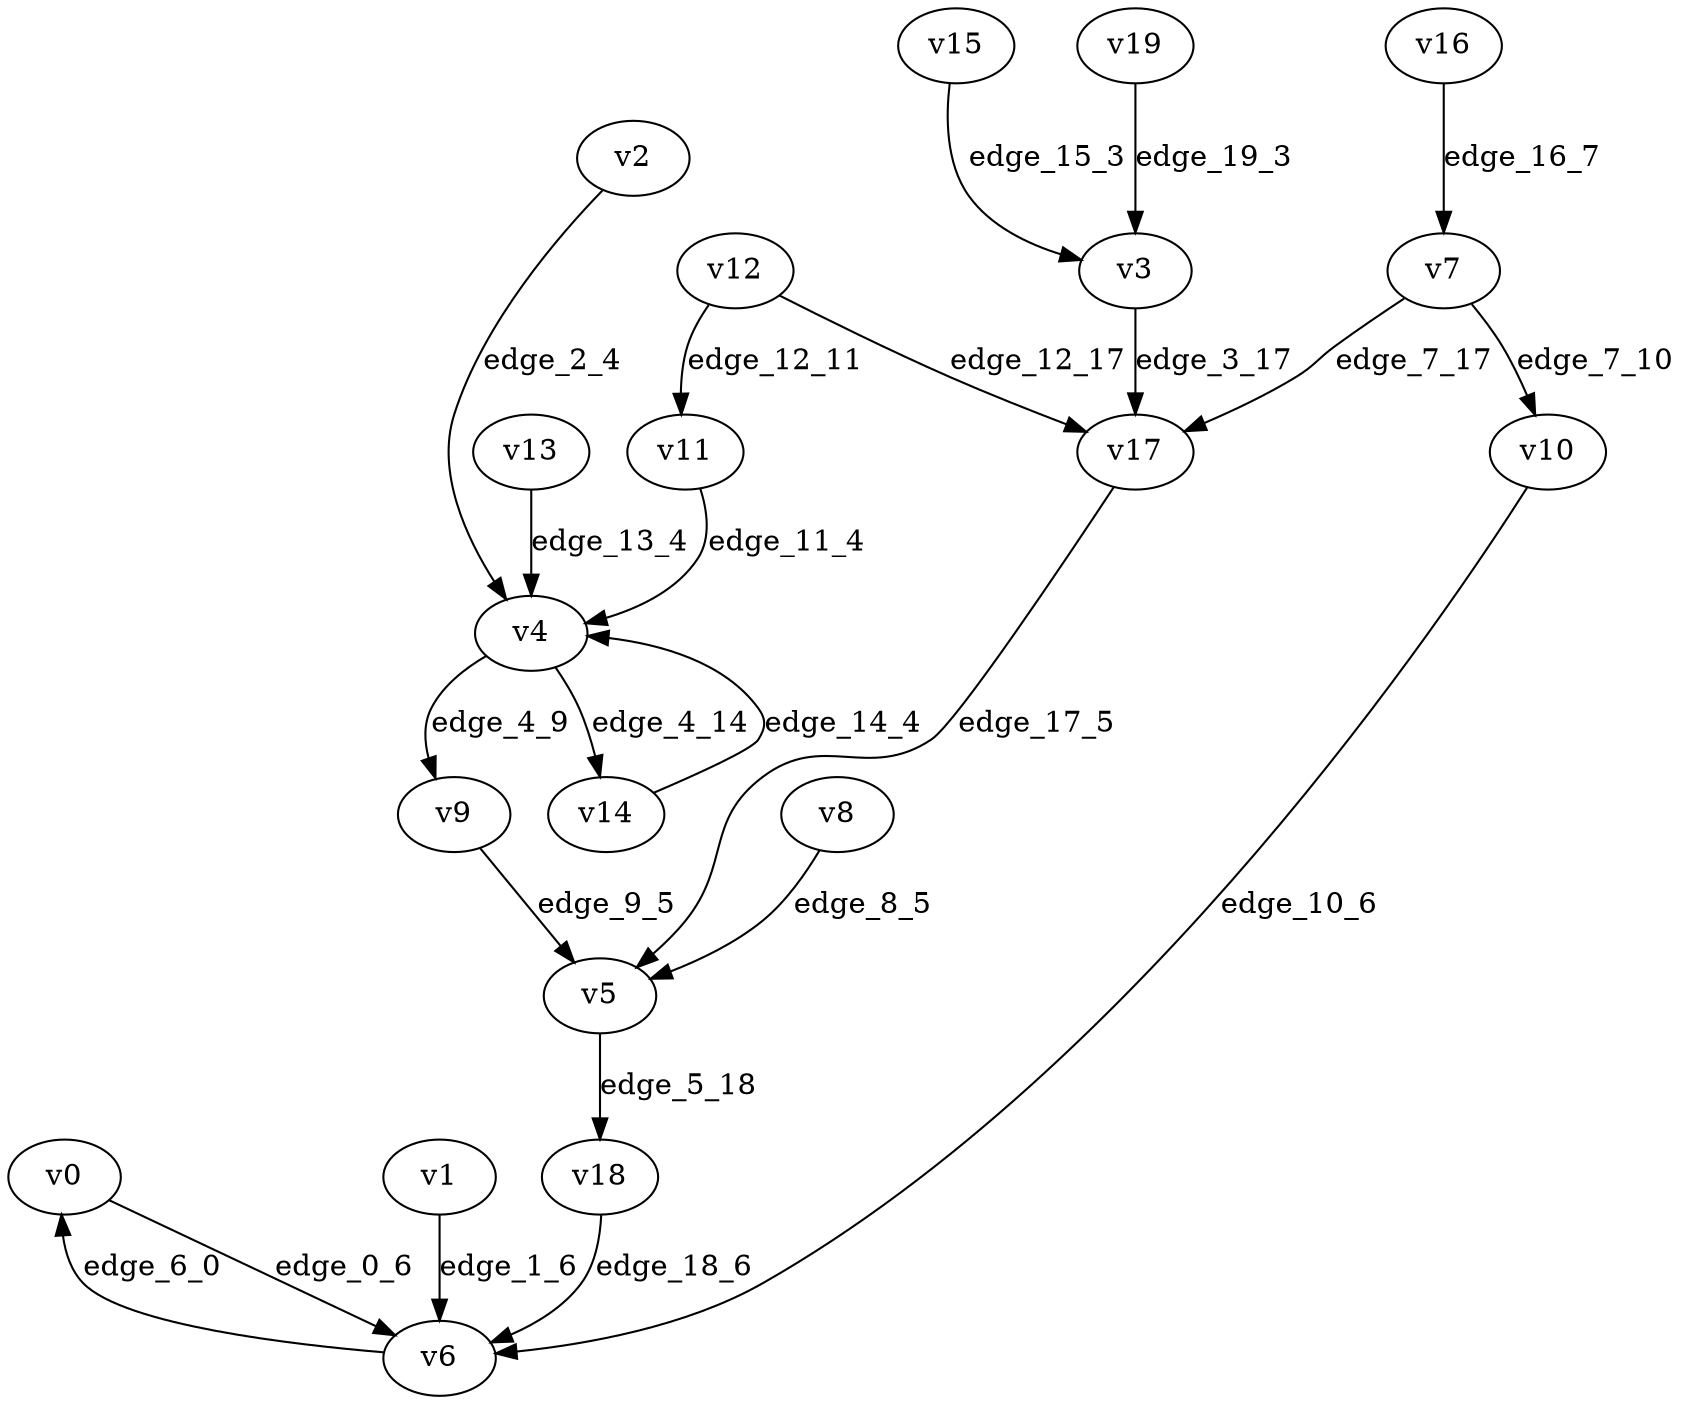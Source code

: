 digraph G {
    // Stochastic discounted game

    v0 [name="v0", player=0];
    v1 [name="v1", player=0];
    v2 [name="v2", player=1];
    v3 [name="v3", player=-1];
    v4 [name="v4", player=-1];
    v5 [name="v5", player=-1];
    v6 [name="v6", player=-1];
    v7 [name="v7", player=-1];
    v8 [name="v8", player=0];
    v9 [name="v9", player=1];
    v10 [name="v10", player=1];
    v11 [name="v11", player=1];
    v12 [name="v12", player=-1];
    v13 [name="v13", player=0];
    v14 [name="v14", player=1];
    v15 [name="v15", player=0];
    v16 [name="v16", player=0];
    v17 [name="v17", player=0];
    v18 [name="v18", player=1];
    v19 [name="v19", player=1];

    v0 -> v6 [label="edge_0_6", weight=-8.060037, discount=0.205566];
    v1 -> v6 [label="edge_1_6", weight=4.844439, discount=0.827573];
    v2 -> v4 [label="edge_2_4", weight=0.860109, discount=0.451781];
    v3 -> v17 [label="edge_3_17", probability=1.000000];
    v4 -> v9 [label="edge_4_9", probability=0.318130];
    v4 -> v14 [label="edge_4_14", probability=0.681870];
    v5 -> v18 [label="edge_5_18", probability=1.000000];
    v6 -> v0 [label="edge_6_0", probability=1.000000];
    v7 -> v10 [label="edge_7_10", probability=0.562524];
    v7 -> v17 [label="edge_7_17", probability=0.437476];
    v8 -> v5 [label="edge_8_5", weight=8.319654, discount=0.422801];
    v9 -> v5 [label="edge_9_5", weight=8.156915, discount=0.617455];
    v10 -> v6 [label="edge_10_6", weight=-2.183674, discount=0.724245];
    v11 -> v4 [label="edge_11_4", weight=-3.733114, discount=0.171893];
    v12 -> v11 [label="edge_12_11", probability=0.646972];
    v12 -> v17 [label="edge_12_17", probability=0.353028];
    v13 -> v4 [label="edge_13_4", weight=6.594160, discount=0.250876];
    v14 -> v4 [label="edge_14_4", weight=-1.118757, discount=0.879577];
    v15 -> v3 [label="edge_15_3", weight=-4.308942, discount=0.489334];
    v16 -> v7 [label="edge_16_7", weight=8.364719, discount=0.815812];
    v17 -> v5 [label="edge_17_5", weight=-7.927380, discount=0.145985];
    v18 -> v6 [label="edge_18_6", weight=-7.971643, discount=0.654564];
    v19 -> v3 [label="edge_19_3", weight=2.211981, discount=0.868653];
}